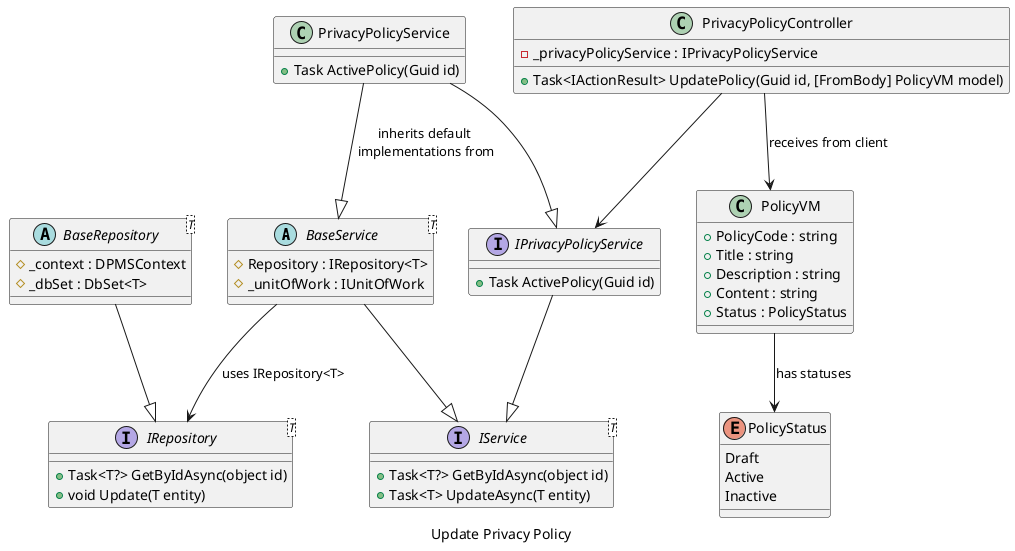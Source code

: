 @startuml

caption "Update Privacy Policy"

abstract class BaseService<T> {
    #Repository : IRepository<T>
    #_unitOfWork : IUnitOfWork
}

abstract class BaseRepository<T> {
    #_context : DPMSContext
    #_dbSet : DbSet<T>
}

interface IRepository<T> {
    +Task<T?> GetByIdAsync(object id)
    +void Update(T entity)
}

BaseRepository --|> IRepository

BaseService --|> IService
BaseService --> IRepository : uses IRepository<T>

class PrivacyPolicyController {
    -_privacyPolicyService : IPrivacyPolicyService

    +Task<IActionResult> UpdatePolicy(Guid id, [FromBody] PolicyVM model)
}

class PolicyVM {
    +PolicyCode : string
    +Title : string
    +Description : string
    +Content : string
    +Status : PolicyStatus
}

enum PolicyStatus {
    Draft
    Active
    Inactive
}

PolicyVM --> PolicyStatus : has statuses

class PrivacyPolicyService {
    +Task ActivePolicy(Guid id)
}

interface IPrivacyPolicyService {
    +Task ActivePolicy(Guid id)
}

interface IService<T> {
    +Task<T?> GetByIdAsync(object id)
    +Task<T> UpdateAsync(T entity)
}

IPrivacyPolicyService --|> IService
PrivacyPolicyService --|> IPrivacyPolicyService
PrivacyPolicyService --|> BaseService : inherits default \nimplementations from
PrivacyPolicyController --> IPrivacyPolicyService
PrivacyPolicyController --> PolicyVM : receives from client

@enduml